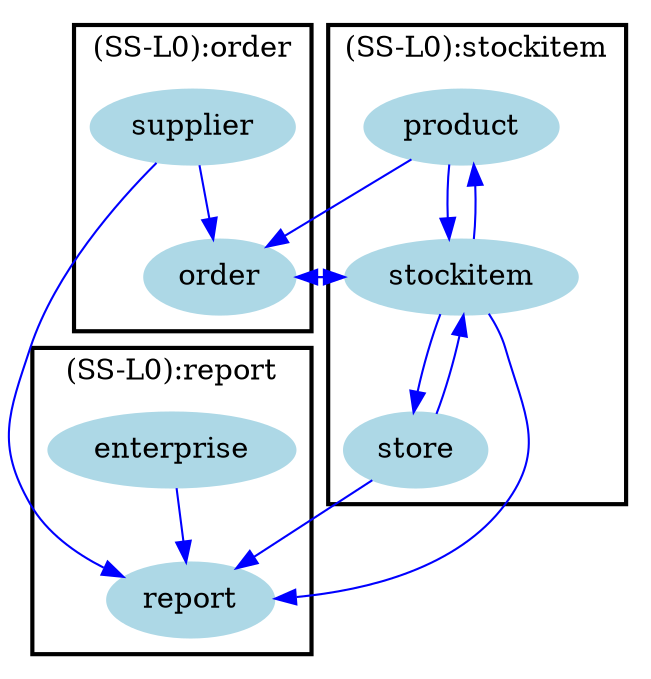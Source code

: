 /* ------------------------------------------------------------ */
/* created with bunch v3 */
/* Objective Function value = 1.0*/
/* ------------------------------------------------------------ */

digraph G {
size= "10,10";
rotate = 0;
subgraph cluster0 {
label = "(SS-L0):order";
color = black;
style = bold;

"supplier"[label="supplier",shape=ellipse,color=lightblue,fontcolor=black,style=filled];
"order"[label="order",shape=ellipse,color=lightblue,fontcolor=black,style=filled];
}
subgraph cluster1 {
label = "(SS-L0):report";
color = black;
style = bold;

"enterprise"[label="enterprise",shape=ellipse,color=lightblue,fontcolor=black,style=filled];
"report"[label="report",shape=ellipse,color=lightblue,fontcolor=black,style=filled];
}
subgraph cluster2 {
label = "(SS-L0):stockitem";
color = black;
style = bold;

"product"[label="product",shape=ellipse,color=lightblue,fontcolor=black,style=filled];
"stockitem"[label="stockitem",shape=ellipse,color=lightblue,fontcolor=black,style=filled];
"store"[label="store",shape=ellipse,color=lightblue,fontcolor=black,style=filled];
}
"order" -> "stockitem" [color=blue,font=6];
"store" -> "report" [color=blue,font=6];
"store" -> "stockitem" [color=blue,font=6];
"stockitem" -> "order" [color=blue,font=6];
"stockitem" -> "report" [color=blue,font=6];
"stockitem" -> "store" [color=blue,font=6];
"stockitem" -> "product" [color=blue,font=6];
"supplier" -> "order" [color=blue,font=6];
"supplier" -> "report" [color=blue,font=6];
"product" -> "order" [color=blue,font=6];
"product" -> "stockitem" [color=blue,font=6];
"enterprise" -> "report" [color=blue,font=6];
}
